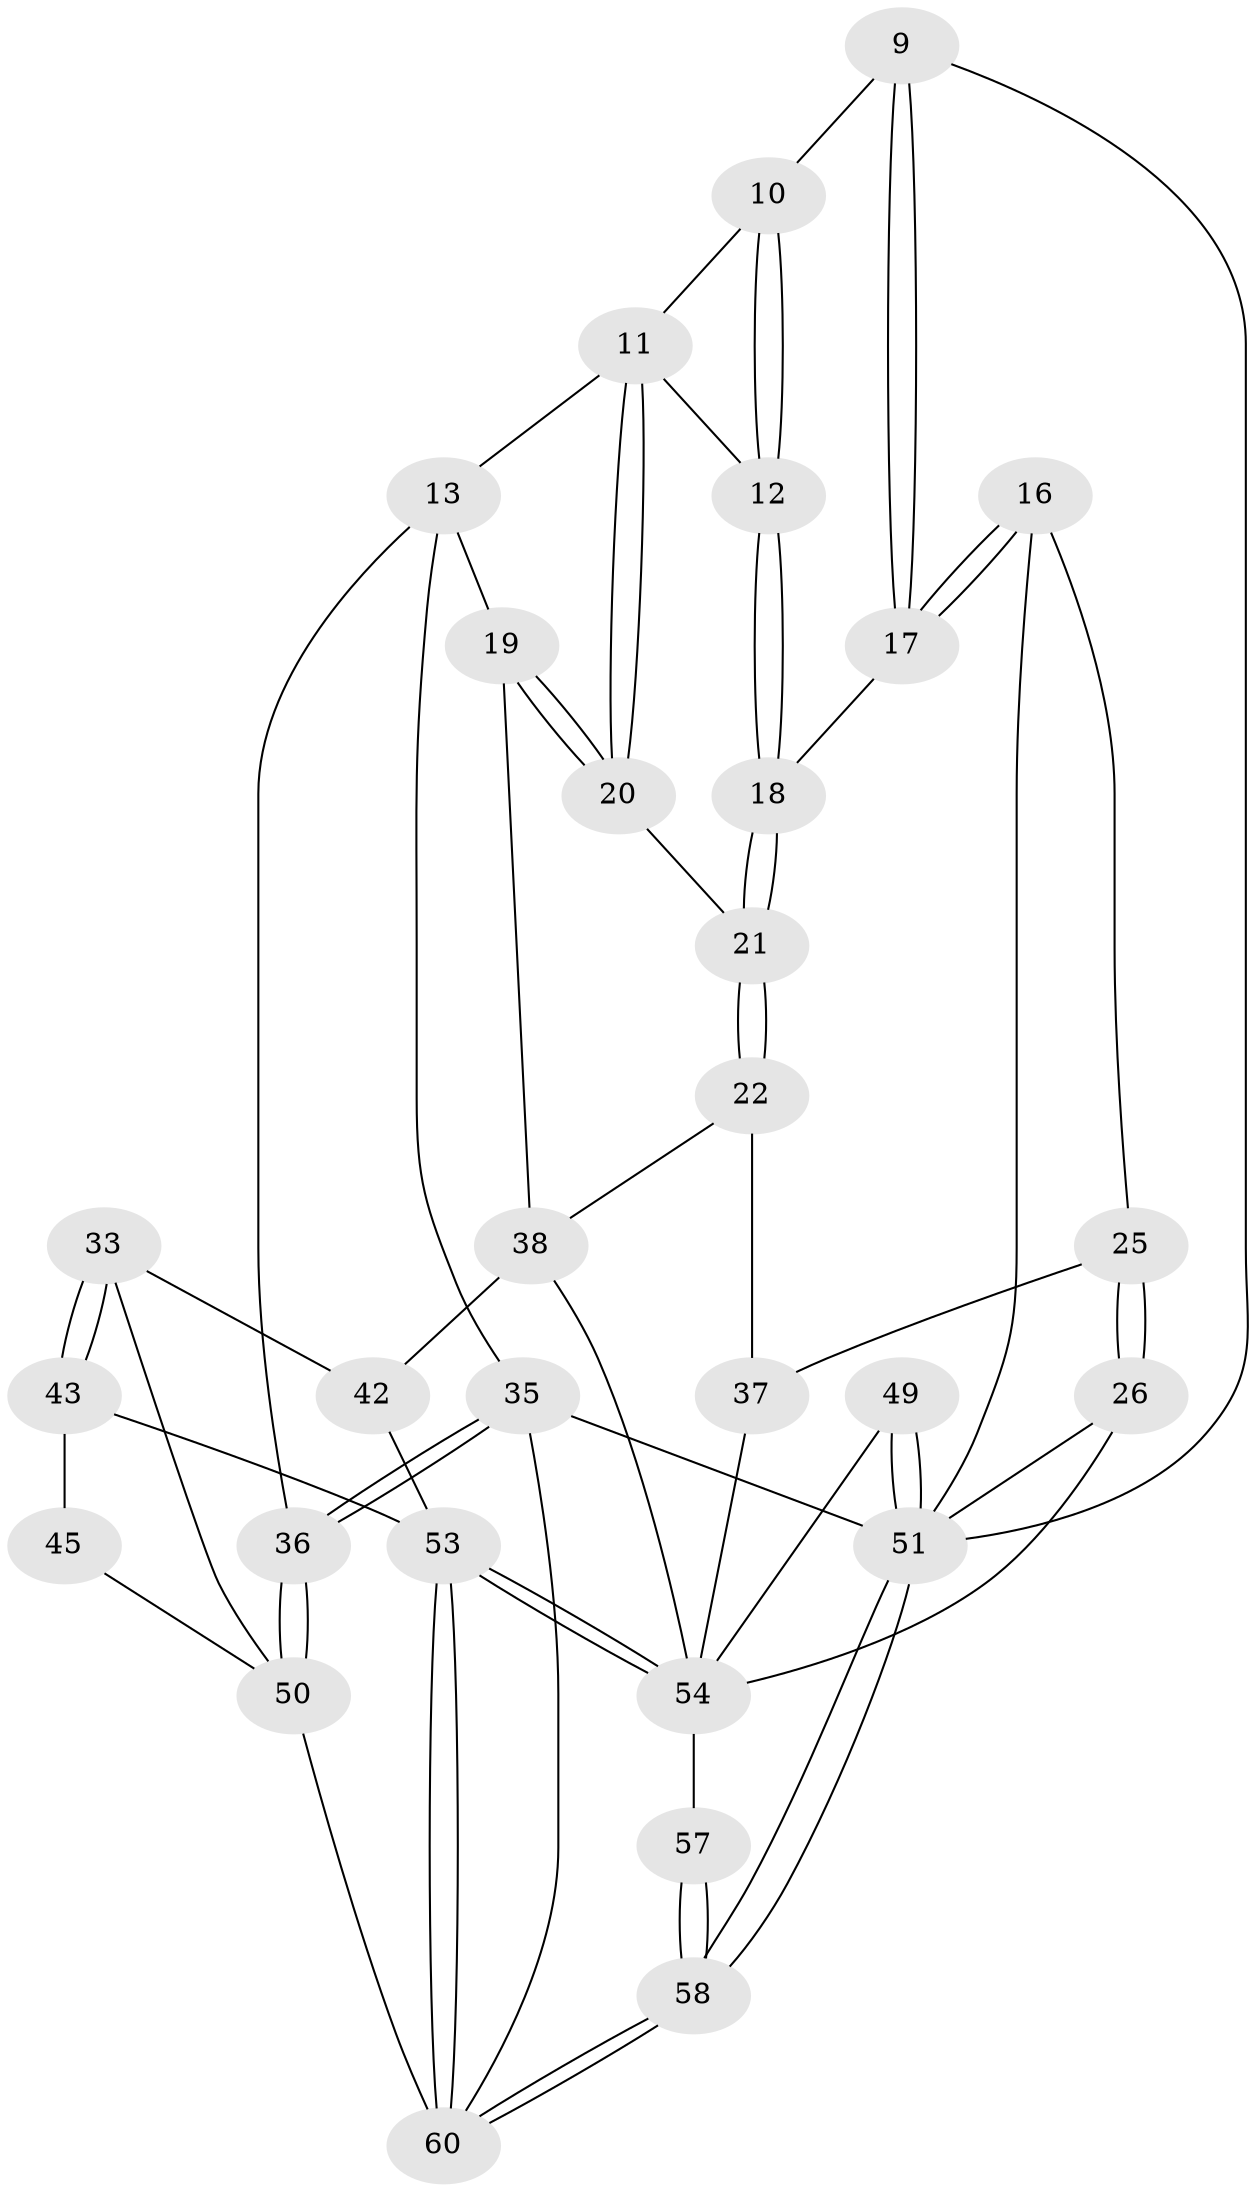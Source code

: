 // original degree distribution, {3: 0.03333333333333333, 5: 0.6, 6: 0.16666666666666666, 4: 0.2}
// Generated by graph-tools (version 1.1) at 2025/00/03/09/25 05:00:41]
// undirected, 30 vertices, 68 edges
graph export_dot {
graph [start="1"]
  node [color=gray90,style=filled];
  9 [pos="+0.22446801817598194+0",super="+5"];
  10 [pos="+0.4170044712138312+0.08115148120319614",super="+8"];
  11 [pos="+0.5448147595389631+0.1565636797591258",super="+7"];
  12 [pos="+0.43344268222175536+0.1817788508554959"];
  13 [pos="+0.9979268989451753+0.19828511174677269",super="+6"];
  16 [pos="+0.1489830686612577+0.2214176885870537"];
  17 [pos="+0.18818990267084312+0.17072747564015997"];
  18 [pos="+0.4133714790517326+0.19306615498358887"];
  19 [pos="+0.7721976504008643+0.3233826413143135"];
  20 [pos="+0.6320699330931873+0.2650332870200437"];
  21 [pos="+0.4450564062173938+0.3856392374998749"];
  22 [pos="+0.40248118865621924+0.4811804404171735"];
  25 [pos="+0.09790937510161818+0.5624090999878046",super="+24"];
  26 [pos="+0.09711666332327518+0.5627998239295888"];
  33 [pos="+0.7664455644914127+0.5501554418506996"];
  35 [pos="+1+1",super="+2"];
  36 [pos="+1+1",super="+30+14"];
  37 [pos="+0.23939384083499285+0.5592419663270461",super="+23"];
  38 [pos="+0.4699103774383242+0.5716773599264093",super="+29+28"];
  42 [pos="+0.5503567179913342+0.6613413095043813",super="+34"];
  43 [pos="+0.7646724857382138+0.683725070547147"];
  45 [pos="+0.8556302553307855+0.7404113639134796"];
  49 [pos="+0+0.8498689954948522"];
  50 [pos="+0.9074717830163186+0.8242829115173418",super="+46"];
  51 [pos="+0+1",super="+3+27"];
  53 [pos="+0.37593158289000794+0.8745197173274284",super="+52+44"];
  54 [pos="+0.33271702378765605+0.8148225041570039",super="+39+40+48"];
  57 [pos="+0.14394227950032615+0.9090953814432324",super="+55"];
  58 [pos="+0.2436777996601663+1"];
  60 [pos="+0.31592750147284226+1",super="+59+56"];
  9 -- 10 [weight=2];
  9 -- 17;
  9 -- 17;
  9 -- 51;
  10 -- 12;
  10 -- 12;
  10 -- 11;
  11 -- 12;
  11 -- 20;
  11 -- 20;
  11 -- 13;
  12 -- 18;
  12 -- 18;
  13 -- 19;
  13 -- 36;
  13 -- 35;
  16 -- 17;
  16 -- 17;
  16 -- 25;
  16 -- 51;
  17 -- 18;
  18 -- 21;
  18 -- 21;
  19 -- 20;
  19 -- 20;
  19 -- 38;
  20 -- 21;
  21 -- 22;
  21 -- 22;
  22 -- 38;
  22 -- 37;
  25 -- 26;
  25 -- 26;
  25 -- 37 [weight=2];
  26 -- 54;
  26 -- 51;
  33 -- 43;
  33 -- 43;
  33 -- 42;
  33 -- 50;
  35 -- 36 [weight=2];
  35 -- 36;
  35 -- 51 [weight=2];
  35 -- 60;
  36 -- 50 [weight=2];
  36 -- 50;
  37 -- 54;
  38 -- 42 [weight=2];
  38 -- 54;
  42 -- 53;
  43 -- 45;
  43 -- 53;
  45 -- 50 [weight=2];
  49 -- 51 [weight=2];
  49 -- 51;
  49 -- 54;
  50 -- 60;
  51 -- 58;
  51 -- 58;
  53 -- 54;
  53 -- 54;
  53 -- 60 [weight=2];
  53 -- 60;
  54 -- 57 [weight=3];
  57 -- 58;
  57 -- 58;
  58 -- 60;
  58 -- 60;
}
